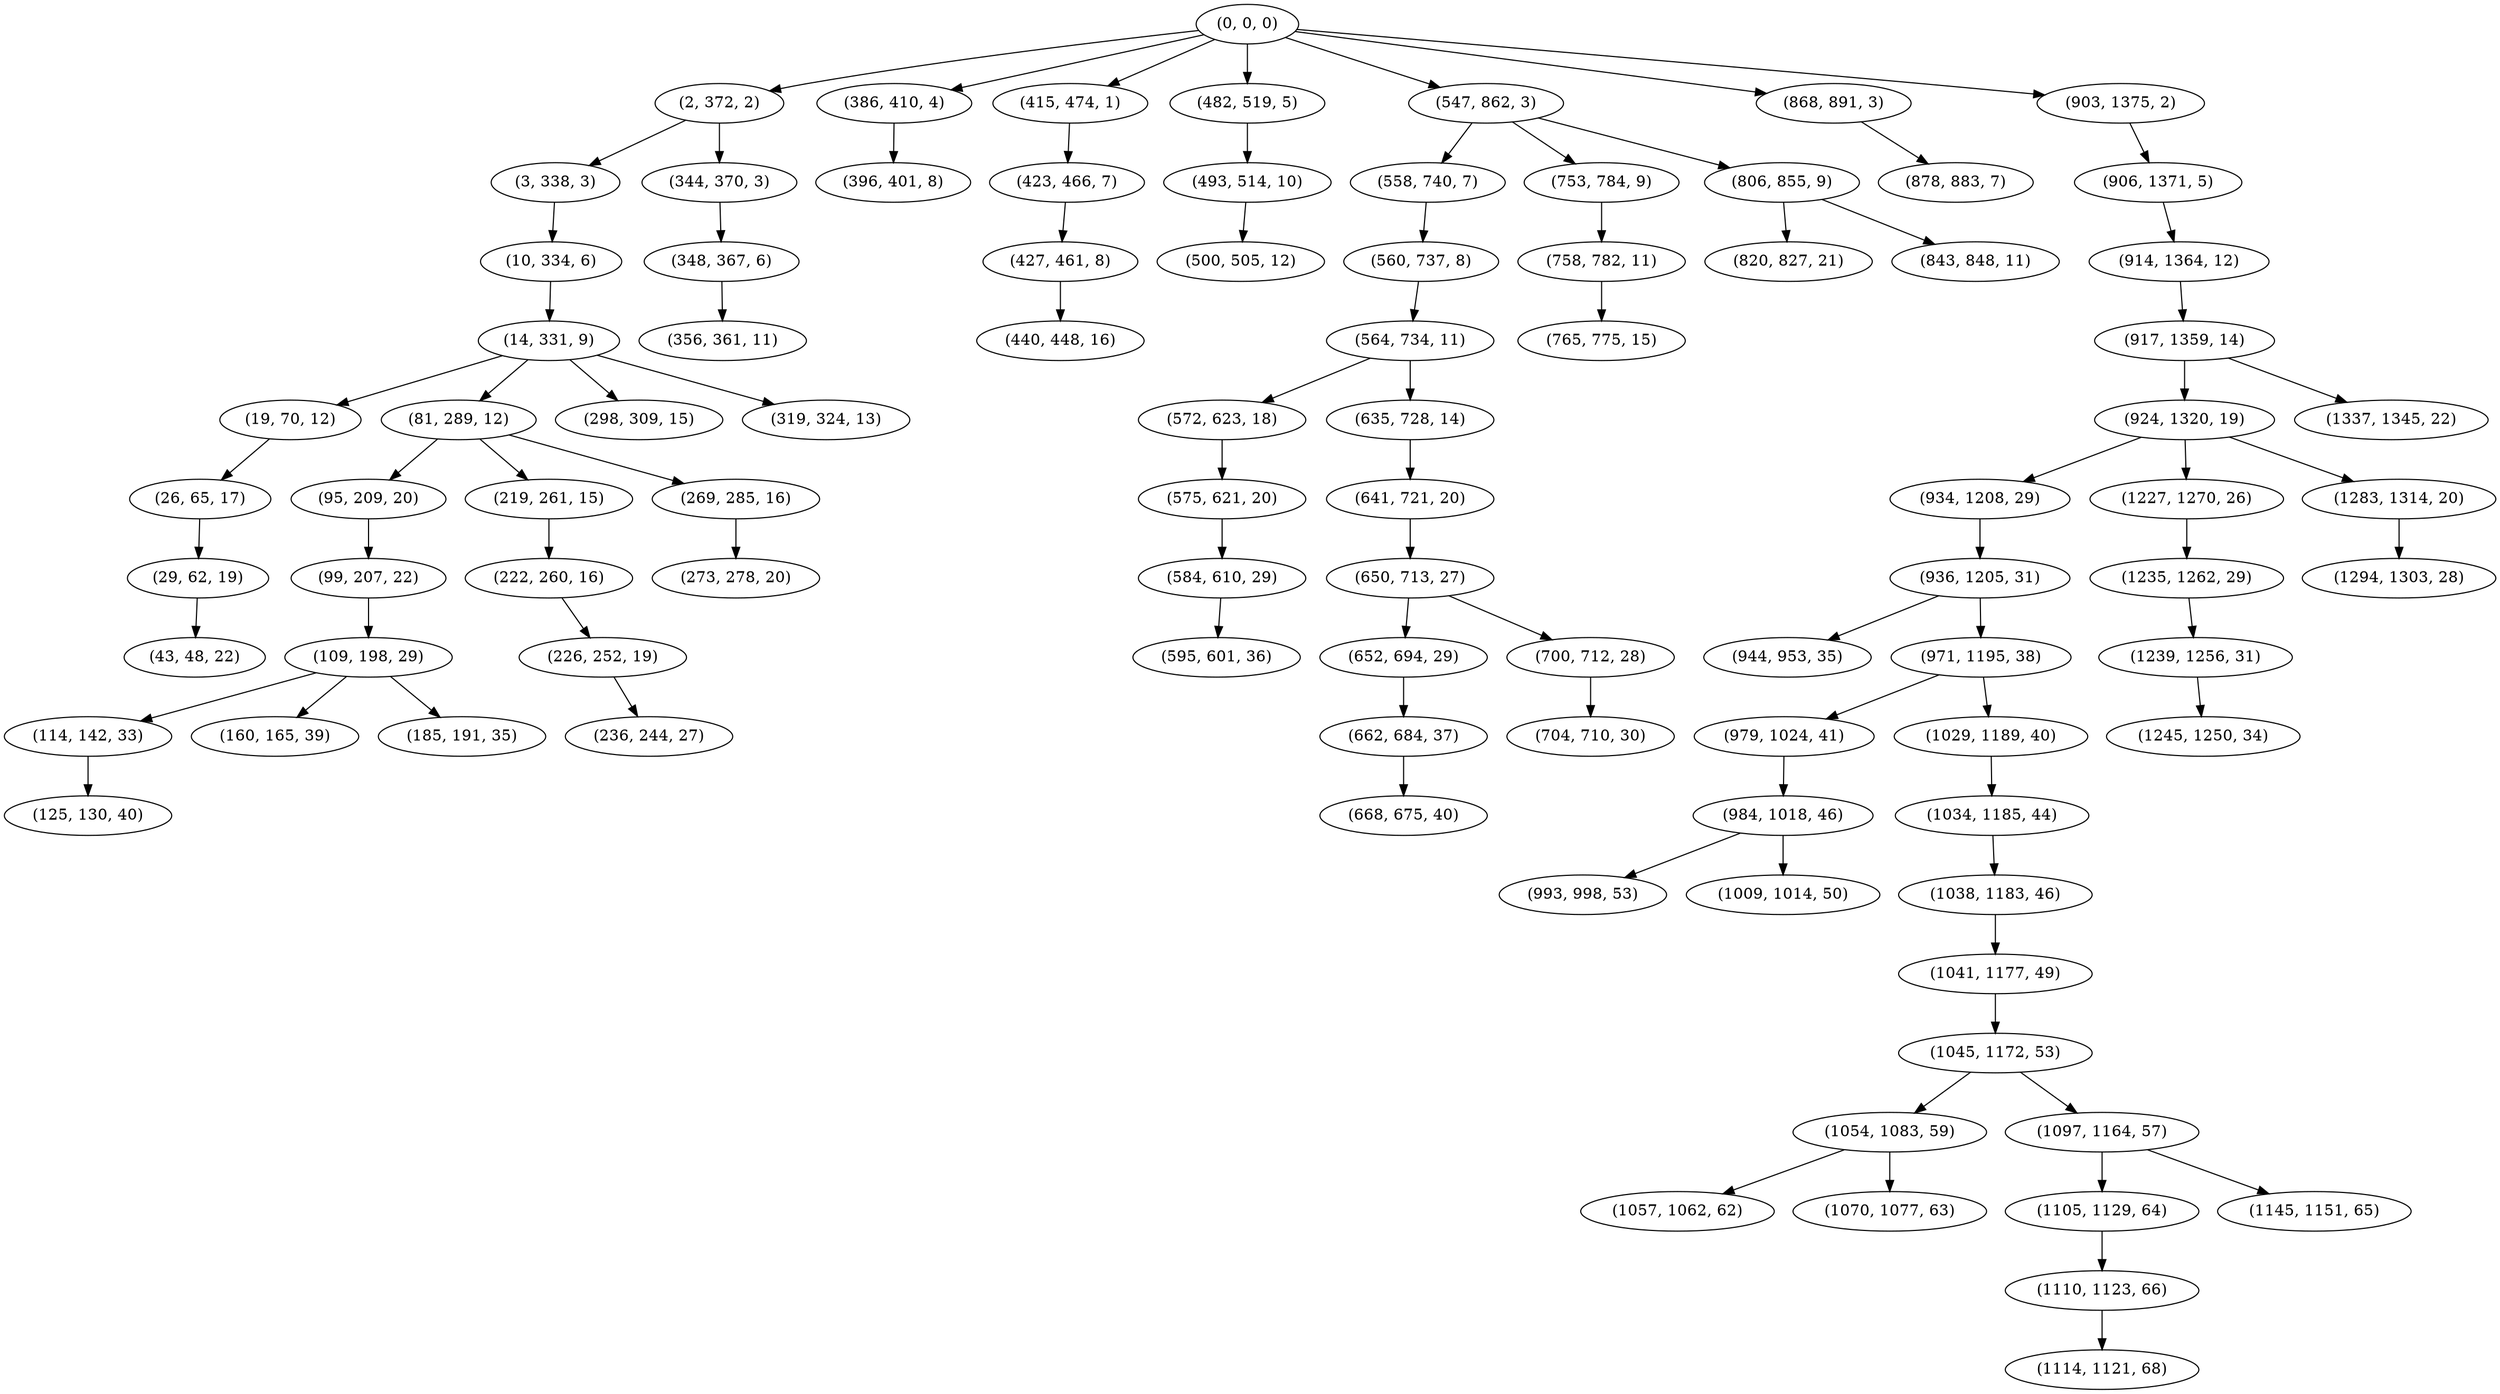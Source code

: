 digraph tree {
    "(0, 0, 0)";
    "(2, 372, 2)";
    "(3, 338, 3)";
    "(10, 334, 6)";
    "(14, 331, 9)";
    "(19, 70, 12)";
    "(26, 65, 17)";
    "(29, 62, 19)";
    "(43, 48, 22)";
    "(81, 289, 12)";
    "(95, 209, 20)";
    "(99, 207, 22)";
    "(109, 198, 29)";
    "(114, 142, 33)";
    "(125, 130, 40)";
    "(160, 165, 39)";
    "(185, 191, 35)";
    "(219, 261, 15)";
    "(222, 260, 16)";
    "(226, 252, 19)";
    "(236, 244, 27)";
    "(269, 285, 16)";
    "(273, 278, 20)";
    "(298, 309, 15)";
    "(319, 324, 13)";
    "(344, 370, 3)";
    "(348, 367, 6)";
    "(356, 361, 11)";
    "(386, 410, 4)";
    "(396, 401, 8)";
    "(415, 474, 1)";
    "(423, 466, 7)";
    "(427, 461, 8)";
    "(440, 448, 16)";
    "(482, 519, 5)";
    "(493, 514, 10)";
    "(500, 505, 12)";
    "(547, 862, 3)";
    "(558, 740, 7)";
    "(560, 737, 8)";
    "(564, 734, 11)";
    "(572, 623, 18)";
    "(575, 621, 20)";
    "(584, 610, 29)";
    "(595, 601, 36)";
    "(635, 728, 14)";
    "(641, 721, 20)";
    "(650, 713, 27)";
    "(652, 694, 29)";
    "(662, 684, 37)";
    "(668, 675, 40)";
    "(700, 712, 28)";
    "(704, 710, 30)";
    "(753, 784, 9)";
    "(758, 782, 11)";
    "(765, 775, 15)";
    "(806, 855, 9)";
    "(820, 827, 21)";
    "(843, 848, 11)";
    "(868, 891, 3)";
    "(878, 883, 7)";
    "(903, 1375, 2)";
    "(906, 1371, 5)";
    "(914, 1364, 12)";
    "(917, 1359, 14)";
    "(924, 1320, 19)";
    "(934, 1208, 29)";
    "(936, 1205, 31)";
    "(944, 953, 35)";
    "(971, 1195, 38)";
    "(979, 1024, 41)";
    "(984, 1018, 46)";
    "(993, 998, 53)";
    "(1009, 1014, 50)";
    "(1029, 1189, 40)";
    "(1034, 1185, 44)";
    "(1038, 1183, 46)";
    "(1041, 1177, 49)";
    "(1045, 1172, 53)";
    "(1054, 1083, 59)";
    "(1057, 1062, 62)";
    "(1070, 1077, 63)";
    "(1097, 1164, 57)";
    "(1105, 1129, 64)";
    "(1110, 1123, 66)";
    "(1114, 1121, 68)";
    "(1145, 1151, 65)";
    "(1227, 1270, 26)";
    "(1235, 1262, 29)";
    "(1239, 1256, 31)";
    "(1245, 1250, 34)";
    "(1283, 1314, 20)";
    "(1294, 1303, 28)";
    "(1337, 1345, 22)";
    "(0, 0, 0)" -> "(2, 372, 2)";
    "(0, 0, 0)" -> "(386, 410, 4)";
    "(0, 0, 0)" -> "(415, 474, 1)";
    "(0, 0, 0)" -> "(482, 519, 5)";
    "(0, 0, 0)" -> "(547, 862, 3)";
    "(0, 0, 0)" -> "(868, 891, 3)";
    "(0, 0, 0)" -> "(903, 1375, 2)";
    "(2, 372, 2)" -> "(3, 338, 3)";
    "(2, 372, 2)" -> "(344, 370, 3)";
    "(3, 338, 3)" -> "(10, 334, 6)";
    "(10, 334, 6)" -> "(14, 331, 9)";
    "(14, 331, 9)" -> "(19, 70, 12)";
    "(14, 331, 9)" -> "(81, 289, 12)";
    "(14, 331, 9)" -> "(298, 309, 15)";
    "(14, 331, 9)" -> "(319, 324, 13)";
    "(19, 70, 12)" -> "(26, 65, 17)";
    "(26, 65, 17)" -> "(29, 62, 19)";
    "(29, 62, 19)" -> "(43, 48, 22)";
    "(81, 289, 12)" -> "(95, 209, 20)";
    "(81, 289, 12)" -> "(219, 261, 15)";
    "(81, 289, 12)" -> "(269, 285, 16)";
    "(95, 209, 20)" -> "(99, 207, 22)";
    "(99, 207, 22)" -> "(109, 198, 29)";
    "(109, 198, 29)" -> "(114, 142, 33)";
    "(109, 198, 29)" -> "(160, 165, 39)";
    "(109, 198, 29)" -> "(185, 191, 35)";
    "(114, 142, 33)" -> "(125, 130, 40)";
    "(219, 261, 15)" -> "(222, 260, 16)";
    "(222, 260, 16)" -> "(226, 252, 19)";
    "(226, 252, 19)" -> "(236, 244, 27)";
    "(269, 285, 16)" -> "(273, 278, 20)";
    "(344, 370, 3)" -> "(348, 367, 6)";
    "(348, 367, 6)" -> "(356, 361, 11)";
    "(386, 410, 4)" -> "(396, 401, 8)";
    "(415, 474, 1)" -> "(423, 466, 7)";
    "(423, 466, 7)" -> "(427, 461, 8)";
    "(427, 461, 8)" -> "(440, 448, 16)";
    "(482, 519, 5)" -> "(493, 514, 10)";
    "(493, 514, 10)" -> "(500, 505, 12)";
    "(547, 862, 3)" -> "(558, 740, 7)";
    "(547, 862, 3)" -> "(753, 784, 9)";
    "(547, 862, 3)" -> "(806, 855, 9)";
    "(558, 740, 7)" -> "(560, 737, 8)";
    "(560, 737, 8)" -> "(564, 734, 11)";
    "(564, 734, 11)" -> "(572, 623, 18)";
    "(564, 734, 11)" -> "(635, 728, 14)";
    "(572, 623, 18)" -> "(575, 621, 20)";
    "(575, 621, 20)" -> "(584, 610, 29)";
    "(584, 610, 29)" -> "(595, 601, 36)";
    "(635, 728, 14)" -> "(641, 721, 20)";
    "(641, 721, 20)" -> "(650, 713, 27)";
    "(650, 713, 27)" -> "(652, 694, 29)";
    "(650, 713, 27)" -> "(700, 712, 28)";
    "(652, 694, 29)" -> "(662, 684, 37)";
    "(662, 684, 37)" -> "(668, 675, 40)";
    "(700, 712, 28)" -> "(704, 710, 30)";
    "(753, 784, 9)" -> "(758, 782, 11)";
    "(758, 782, 11)" -> "(765, 775, 15)";
    "(806, 855, 9)" -> "(820, 827, 21)";
    "(806, 855, 9)" -> "(843, 848, 11)";
    "(868, 891, 3)" -> "(878, 883, 7)";
    "(903, 1375, 2)" -> "(906, 1371, 5)";
    "(906, 1371, 5)" -> "(914, 1364, 12)";
    "(914, 1364, 12)" -> "(917, 1359, 14)";
    "(917, 1359, 14)" -> "(924, 1320, 19)";
    "(917, 1359, 14)" -> "(1337, 1345, 22)";
    "(924, 1320, 19)" -> "(934, 1208, 29)";
    "(924, 1320, 19)" -> "(1227, 1270, 26)";
    "(924, 1320, 19)" -> "(1283, 1314, 20)";
    "(934, 1208, 29)" -> "(936, 1205, 31)";
    "(936, 1205, 31)" -> "(944, 953, 35)";
    "(936, 1205, 31)" -> "(971, 1195, 38)";
    "(971, 1195, 38)" -> "(979, 1024, 41)";
    "(971, 1195, 38)" -> "(1029, 1189, 40)";
    "(979, 1024, 41)" -> "(984, 1018, 46)";
    "(984, 1018, 46)" -> "(993, 998, 53)";
    "(984, 1018, 46)" -> "(1009, 1014, 50)";
    "(1029, 1189, 40)" -> "(1034, 1185, 44)";
    "(1034, 1185, 44)" -> "(1038, 1183, 46)";
    "(1038, 1183, 46)" -> "(1041, 1177, 49)";
    "(1041, 1177, 49)" -> "(1045, 1172, 53)";
    "(1045, 1172, 53)" -> "(1054, 1083, 59)";
    "(1045, 1172, 53)" -> "(1097, 1164, 57)";
    "(1054, 1083, 59)" -> "(1057, 1062, 62)";
    "(1054, 1083, 59)" -> "(1070, 1077, 63)";
    "(1097, 1164, 57)" -> "(1105, 1129, 64)";
    "(1097, 1164, 57)" -> "(1145, 1151, 65)";
    "(1105, 1129, 64)" -> "(1110, 1123, 66)";
    "(1110, 1123, 66)" -> "(1114, 1121, 68)";
    "(1227, 1270, 26)" -> "(1235, 1262, 29)";
    "(1235, 1262, 29)" -> "(1239, 1256, 31)";
    "(1239, 1256, 31)" -> "(1245, 1250, 34)";
    "(1283, 1314, 20)" -> "(1294, 1303, 28)";
}
